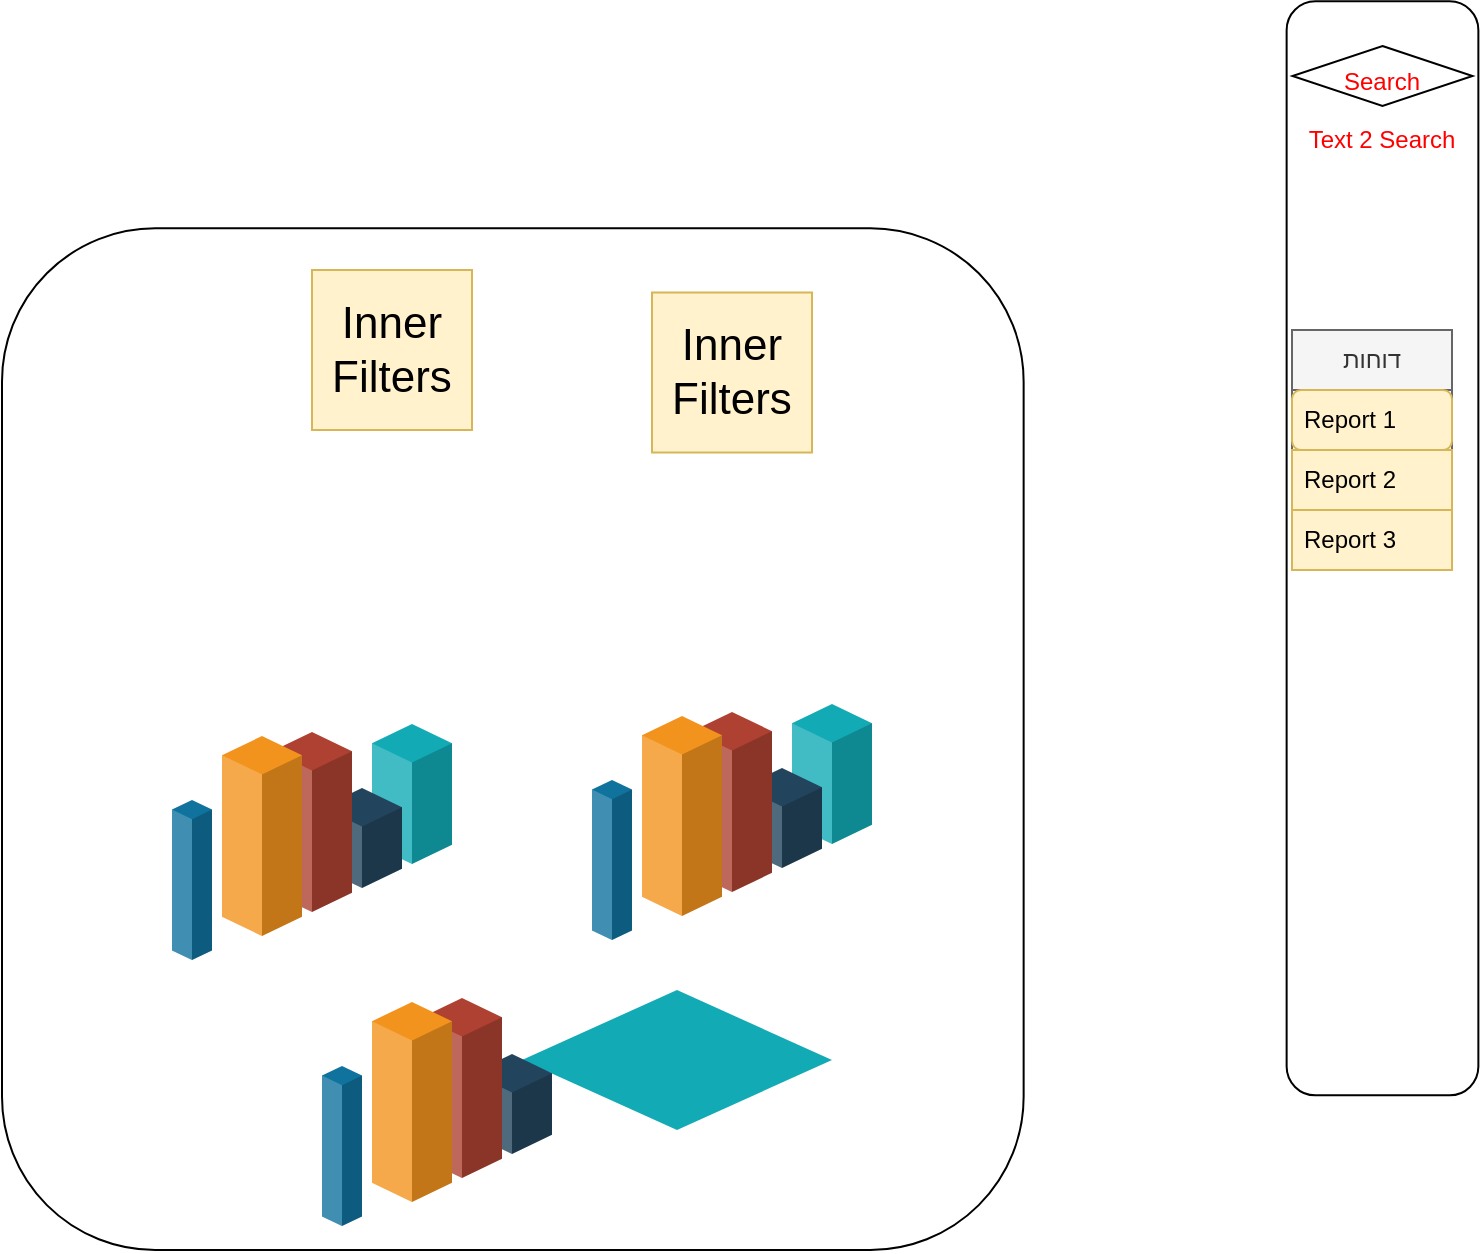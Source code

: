 <mxfile version="20.8.22" type="github">
  <diagram name="‫עמוד-1‬" id="s7JxETPvC0Scl7aXUan8">
    <mxGraphModel dx="1194" dy="734" grid="1" gridSize="10" guides="1" tooltips="1" connect="1" arrows="1" fold="1" page="1" pageScale="1" pageWidth="827" pageHeight="1169" math="0" shadow="0">
      <root>
        <mxCell id="0" />
        <mxCell id="1" parent="0" />
        <mxCell id="SQwH4SzlS8FSNBt8cFrO-31" value="" style="whiteSpace=wrap;html=1;aspect=fixed;rounded=1;glass=0;strokeColor=default;fontSize=12;fontColor=#FF0000;" vertex="1" parent="1">
          <mxGeometry x="15" y="219.18" width="510.82" height="510.82" as="geometry" />
        </mxCell>
        <mxCell id="SQwH4SzlS8FSNBt8cFrO-2" value="Inner Filters" style="whiteSpace=wrap;html=1;aspect=fixed;fontSize=22;fillColor=#fff2cc;strokeColor=#d6b656;" vertex="1" parent="1">
          <mxGeometry x="340" y="251.25" width="80" height="80" as="geometry" />
        </mxCell>
        <mxCell id="SQwH4SzlS8FSNBt8cFrO-3" value="Inner Filters" style="whiteSpace=wrap;html=1;aspect=fixed;fontSize=22;fillColor=#fff2cc;strokeColor=#d6b656;" vertex="1" parent="1">
          <mxGeometry x="170" y="240" width="80" height="80" as="geometry" />
        </mxCell>
        <mxCell id="SQwH4SzlS8FSNBt8cFrO-7" value="" style="rounded=1;whiteSpace=wrap;html=1;fontSize=22;horizontal=0;rotation=90;" vertex="1" parent="1">
          <mxGeometry x="431.75" y="331.25" width="547" height="95.87" as="geometry" />
        </mxCell>
        <mxCell id="SQwH4SzlS8FSNBt8cFrO-10" value="&lt;font style=&quot;font-size: 12px;&quot;&gt;Search&lt;/font&gt;" style="shape=hexagon;perimeter=hexagonPerimeter2;whiteSpace=wrap;html=1;fixedSize=1;fontSize=22;fontColor=#FF0000;size=180;" vertex="1" parent="1">
          <mxGeometry x="660.25" y="128" width="90" height="30" as="geometry" />
        </mxCell>
        <mxCell id="SQwH4SzlS8FSNBt8cFrO-11" value="Text 2 Search" style="text;html=1;strokeColor=none;fillColor=none;align=center;verticalAlign=middle;whiteSpace=wrap;rounded=0;fontSize=12;fontColor=#FF0000;" vertex="1" parent="1">
          <mxGeometry x="660.25" y="160" width="89.75" height="30" as="geometry" />
        </mxCell>
        <mxCell id="SQwH4SzlS8FSNBt8cFrO-12" value="דוחות" style="swimlane;fontStyle=0;childLayout=stackLayout;horizontal=1;startSize=30;horizontalStack=0;resizeParent=1;resizeParentMax=0;resizeLast=0;collapsible=1;marginBottom=0;whiteSpace=wrap;html=1;fontSize=12;fontColor=#333333;fillColor=#f5f5f5;strokeColor=#666666;" vertex="1" parent="1">
          <mxGeometry x="660" y="270" width="80" height="120" as="geometry" />
        </mxCell>
        <mxCell id="SQwH4SzlS8FSNBt8cFrO-13" value="Report 1" style="text;strokeColor=#d6b656;fillColor=#fff2cc;align=left;verticalAlign=middle;spacingLeft=4;spacingRight=4;overflow=hidden;points=[[0,0.5],[1,0.5]];portConstraint=eastwest;rotatable=0;whiteSpace=wrap;html=1;fontSize=12;glass=0;rounded=1;" vertex="1" parent="SQwH4SzlS8FSNBt8cFrO-12">
          <mxGeometry y="30" width="80" height="30" as="geometry" />
        </mxCell>
        <mxCell id="SQwH4SzlS8FSNBt8cFrO-14" value="Report 2" style="text;strokeColor=#d6b656;fillColor=#fff2cc;align=left;verticalAlign=middle;spacingLeft=4;spacingRight=4;overflow=hidden;points=[[0,0.5],[1,0.5]];portConstraint=eastwest;rotatable=0;whiteSpace=wrap;html=1;fontSize=12;" vertex="1" parent="SQwH4SzlS8FSNBt8cFrO-12">
          <mxGeometry y="60" width="80" height="30" as="geometry" />
        </mxCell>
        <mxCell id="SQwH4SzlS8FSNBt8cFrO-15" value="Report 3" style="text;strokeColor=#d6b656;fillColor=#fff2cc;align=left;verticalAlign=middle;spacingLeft=4;spacingRight=4;overflow=hidden;points=[[0,0.5],[1,0.5]];portConstraint=eastwest;rotatable=0;whiteSpace=wrap;html=1;fontSize=12;" vertex="1" parent="SQwH4SzlS8FSNBt8cFrO-12">
          <mxGeometry y="90" width="80" height="30" as="geometry" />
        </mxCell>
        <mxCell id="SQwH4SzlS8FSNBt8cFrO-16" value="" style="verticalLabelPosition=bottom;verticalAlign=top;html=1;shape=mxgraph.infographic.shadedCube;isoAngle=15;fillColor=#12AAB5;strokeColor=none;shadow=0;rounded=1;glass=0;fontSize=12;fontColor=#FF0000;" vertex="1" parent="1">
          <mxGeometry x="200" y="467" width="40" height="70" as="geometry" />
        </mxCell>
        <mxCell id="SQwH4SzlS8FSNBt8cFrO-17" value="" style="verticalLabelPosition=bottom;verticalAlign=top;html=1;shape=mxgraph.infographic.shadedCube;isoAngle=15;fillColor=#23445D;strokeColor=none;shadow=0;rounded=1;glass=0;fontSize=12;fontColor=#FF0000;" vertex="1" parent="1">
          <mxGeometry x="175" y="499" width="40" height="50" as="geometry" />
        </mxCell>
        <mxCell id="SQwH4SzlS8FSNBt8cFrO-18" value="" style="verticalLabelPosition=bottom;verticalAlign=top;html=1;shape=mxgraph.infographic.shadedCube;isoAngle=15;fillColor=#AE4132;strokeColor=none;shadow=0;rounded=1;glass=0;fontSize=12;fontColor=#FF0000;" vertex="1" parent="1">
          <mxGeometry x="150" y="471" width="40" height="90" as="geometry" />
        </mxCell>
        <mxCell id="SQwH4SzlS8FSNBt8cFrO-19" value="" style="verticalLabelPosition=bottom;verticalAlign=top;html=1;shape=mxgraph.infographic.shadedCube;isoAngle=15;fillColor=#F2931E;strokeColor=none;shadow=0;rounded=1;glass=0;fontSize=12;fontColor=#FF0000;" vertex="1" parent="1">
          <mxGeometry x="125" y="473" width="40" height="100" as="geometry" />
        </mxCell>
        <mxCell id="SQwH4SzlS8FSNBt8cFrO-20" value="" style="verticalLabelPosition=bottom;verticalAlign=top;html=1;shape=mxgraph.infographic.shadedCube;isoAngle=15;fillColor=#10739E;strokeColor=none;shadow=0;rounded=1;glass=0;fontSize=12;fontColor=#FF0000;" vertex="1" parent="1">
          <mxGeometry x="100" y="505" width="20" height="80" as="geometry" />
        </mxCell>
        <mxCell id="SQwH4SzlS8FSNBt8cFrO-21" value="" style="verticalLabelPosition=bottom;verticalAlign=top;html=1;shape=mxgraph.infographic.shadedCube;isoAngle=15;fillColor=#12AAB5;strokeColor=none;shadow=0;rounded=1;glass=0;fontSize=12;fontColor=#FF0000;" vertex="1" parent="1">
          <mxGeometry x="410" y="457" width="40" height="70" as="geometry" />
        </mxCell>
        <mxCell id="SQwH4SzlS8FSNBt8cFrO-22" value="" style="verticalLabelPosition=bottom;verticalAlign=top;html=1;shape=mxgraph.infographic.shadedCube;isoAngle=15;fillColor=#23445D;strokeColor=none;shadow=0;rounded=1;glass=0;fontSize=12;fontColor=#FF0000;" vertex="1" parent="1">
          <mxGeometry x="385" y="489" width="40" height="50" as="geometry" />
        </mxCell>
        <mxCell id="SQwH4SzlS8FSNBt8cFrO-23" value="" style="verticalLabelPosition=bottom;verticalAlign=top;html=1;shape=mxgraph.infographic.shadedCube;isoAngle=15;fillColor=#AE4132;strokeColor=none;shadow=0;rounded=1;glass=0;fontSize=12;fontColor=#FF0000;" vertex="1" parent="1">
          <mxGeometry x="360" y="461" width="40" height="90" as="geometry" />
        </mxCell>
        <mxCell id="SQwH4SzlS8FSNBt8cFrO-24" value="" style="verticalLabelPosition=bottom;verticalAlign=top;html=1;shape=mxgraph.infographic.shadedCube;isoAngle=15;fillColor=#F2931E;strokeColor=none;shadow=0;rounded=1;glass=0;fontSize=12;fontColor=#FF0000;" vertex="1" parent="1">
          <mxGeometry x="335" y="463" width="40" height="100" as="geometry" />
        </mxCell>
        <mxCell id="SQwH4SzlS8FSNBt8cFrO-25" value="" style="verticalLabelPosition=bottom;verticalAlign=top;html=1;shape=mxgraph.infographic.shadedCube;isoAngle=15;fillColor=#10739E;strokeColor=none;shadow=0;rounded=1;glass=0;fontSize=12;fontColor=#FF0000;" vertex="1" parent="1">
          <mxGeometry x="310" y="495" width="20" height="80" as="geometry" />
        </mxCell>
        <mxCell id="SQwH4SzlS8FSNBt8cFrO-26" value="" style="verticalLabelPosition=bottom;verticalAlign=top;html=1;shape=mxgraph.infographic.shadedCube;isoAngle=15;fillColor=#12AAB5;strokeColor=none;shadow=0;rounded=1;glass=0;fontSize=12;fontColor=#FF0000;" vertex="1" parent="1">
          <mxGeometry x="275" y="600" width="155" height="70" as="geometry" />
        </mxCell>
        <mxCell id="SQwH4SzlS8FSNBt8cFrO-27" value="" style="verticalLabelPosition=bottom;verticalAlign=top;html=1;shape=mxgraph.infographic.shadedCube;isoAngle=15;fillColor=#23445D;strokeColor=none;shadow=0;rounded=1;glass=0;fontSize=12;fontColor=#FF0000;" vertex="1" parent="1">
          <mxGeometry x="250" y="632" width="40" height="50" as="geometry" />
        </mxCell>
        <mxCell id="SQwH4SzlS8FSNBt8cFrO-28" value="" style="verticalLabelPosition=bottom;verticalAlign=top;html=1;shape=mxgraph.infographic.shadedCube;isoAngle=15;fillColor=#AE4132;strokeColor=none;shadow=0;rounded=1;glass=0;fontSize=12;fontColor=#FF0000;" vertex="1" parent="1">
          <mxGeometry x="225" y="604" width="40" height="90" as="geometry" />
        </mxCell>
        <mxCell id="SQwH4SzlS8FSNBt8cFrO-29" value="" style="verticalLabelPosition=bottom;verticalAlign=top;html=1;shape=mxgraph.infographic.shadedCube;isoAngle=15;fillColor=#F2931E;strokeColor=none;shadow=0;rounded=1;glass=0;fontSize=12;fontColor=#FF0000;" vertex="1" parent="1">
          <mxGeometry x="200" y="606" width="40" height="100" as="geometry" />
        </mxCell>
        <mxCell id="SQwH4SzlS8FSNBt8cFrO-30" value="" style="verticalLabelPosition=bottom;verticalAlign=top;html=1;shape=mxgraph.infographic.shadedCube;isoAngle=15;fillColor=#10739E;strokeColor=none;shadow=0;rounded=1;glass=0;fontSize=12;fontColor=#FF0000;" vertex="1" parent="1">
          <mxGeometry x="175" y="638" width="20" height="80" as="geometry" />
        </mxCell>
      </root>
    </mxGraphModel>
  </diagram>
</mxfile>
